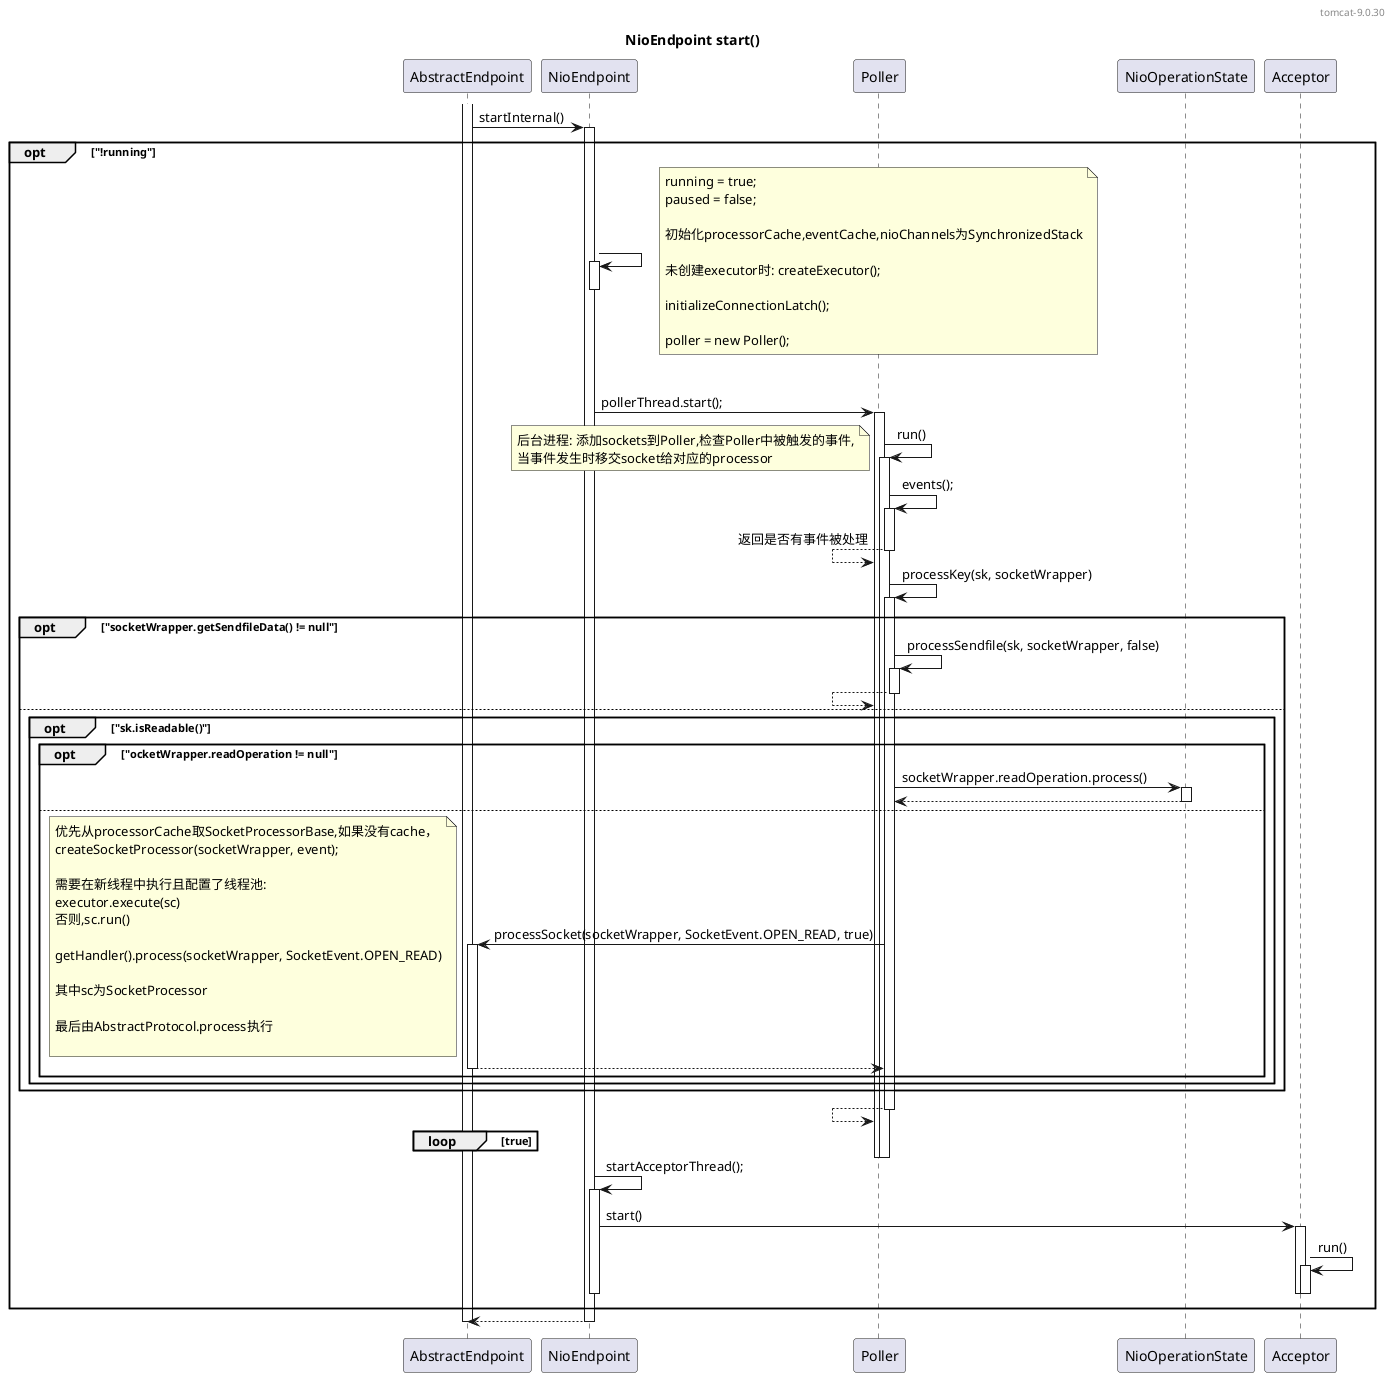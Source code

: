 @startuml

header tomcat-9.0.30

title NioEndpoint start()

activate AbstractEndpoint
AbstractEndpoint -> NioEndpoint++: startInternal()
opt "!running"
    NioEndpoint -> NioEndpoint++
        note right
            running = true;
            paused = false;

            初始化processorCache,eventCache,nioChannels为SynchronizedStack

            未创建executor时: createExecutor();

            initializeConnectionLatch();

            poller = new Poller();
        end note
    deactivate NioEndpoint

    NioEndpoint -> Poller++: pollerThread.start();
        Poller -> Poller++: run()
            note left
                后台进程: 添加sockets到Poller,检查Poller中被触发的事件,
                当事件发生时移交socket给对应的processor
            end note

            Poller -> Poller++: events();
            Poller <-- Poller--: 返回是否有事件被处理

            Poller -> Poller++: processKey(sk, socketWrapper)
                opt "socketWrapper.getSendfileData() != null"
                    Poller -> Poller++:  processSendfile(sk, socketWrapper, false)
                    Poller <-- Poller--:
                else
                    opt "sk.isReadable()"
                        opt "ocketWrapper.readOperation != null"
                            Poller -> NioOperationState++: socketWrapper.readOperation.process()
                            Poller <-- NioOperationState--:
                        else
                            Poller -> AbstractEndpoint++:  processSocket(socketWrapper, SocketEvent.OPEN_READ, true)
                                note left
                                优先从processorCache取SocketProcessorBase,如果没有cache，
                                createSocketProcessor(socketWrapper, event);

                                需要在新线程中执行且配置了线程池:
                                executor.execute(sc)
                                否则,sc.run()

                                getHandler().process(socketWrapper, SocketEvent.OPEN_READ)

                                其中sc为SocketProcessor

                                最后由AbstractProtocol.process执行

                                end note
                            Poller <-- AbstractEndpoint--:
                        end opt
                    end opt

                end opt
            Poller <-- Poller--

            loop true

            end loop
        deactivate Poller
    deactivate Poller

    NioEndpoint -> NioEndpoint++: startAcceptorThread();
        NioEndpoint -> Acceptor++: start()
            Acceptor -> Acceptor++: run()



            deactivate Acceptor
        deactivate Acceptor
    deactivate NioEndpoint
end
AbstractEndpoint <-- NioEndpoint--
deactivate AbstractEndpoint

@enduml